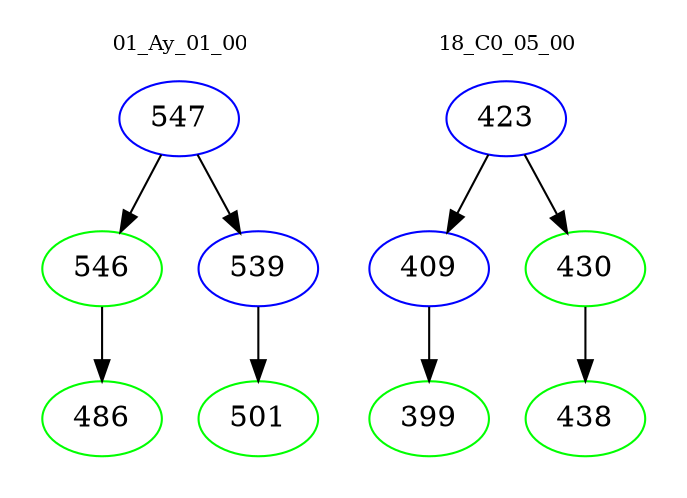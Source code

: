 digraph{
subgraph cluster_0 {
color = white
label = "01_Ay_01_00";
fontsize=10;
T0_547 [label="547", color="blue"]
T0_547 -> T0_546 [color="black"]
T0_546 [label="546", color="green"]
T0_546 -> T0_486 [color="black"]
T0_486 [label="486", color="green"]
T0_547 -> T0_539 [color="black"]
T0_539 [label="539", color="blue"]
T0_539 -> T0_501 [color="black"]
T0_501 [label="501", color="green"]
}
subgraph cluster_1 {
color = white
label = "18_C0_05_00";
fontsize=10;
T1_423 [label="423", color="blue"]
T1_423 -> T1_409 [color="black"]
T1_409 [label="409", color="blue"]
T1_409 -> T1_399 [color="black"]
T1_399 [label="399", color="green"]
T1_423 -> T1_430 [color="black"]
T1_430 [label="430", color="green"]
T1_430 -> T1_438 [color="black"]
T1_438 [label="438", color="green"]
}
}
